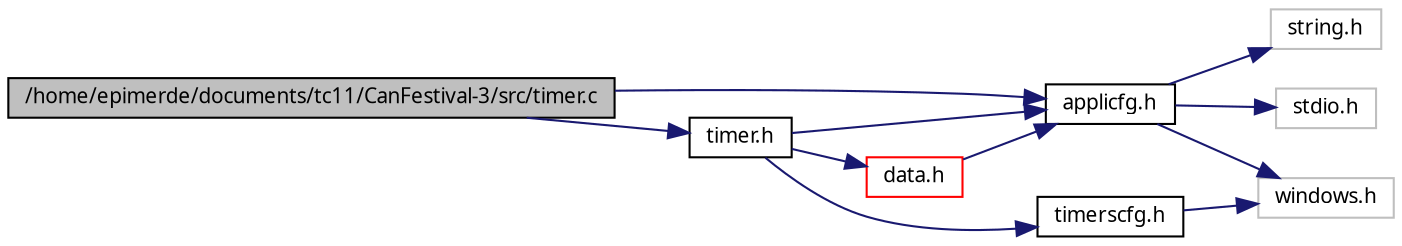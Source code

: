 digraph G
{
  edge [fontname="FreeSans.ttf",fontsize=10,labelfontname="FreeSans.ttf",labelfontsize=10];
  node [fontname="FreeSans.ttf",fontsize=10,shape=record];
  rankdir=LR;
  Node1 [label="/home/epimerde/documents/tc11/CanFestival-3/src/timer.c",height=0.2,width=0.4,color="black", fillcolor="grey75", style="filled" fontcolor="black"];
  Node1 -> Node2 [color="midnightblue",fontsize=10,style="solid",fontname="FreeSans.ttf"];
  Node2 [label="applicfg.h",height=0.2,width=0.4,color="black", fillcolor="white", style="filled",URL="$win32_2applicfg_8h.html"];
  Node2 -> Node3 [color="midnightblue",fontsize=10,style="solid",fontname="FreeSans.ttf"];
  Node3 [label="windows.h",height=0.2,width=0.4,color="grey75", fillcolor="white", style="filled"];
  Node2 -> Node4 [color="midnightblue",fontsize=10,style="solid",fontname="FreeSans.ttf"];
  Node4 [label="string.h",height=0.2,width=0.4,color="grey75", fillcolor="white", style="filled"];
  Node2 -> Node5 [color="midnightblue",fontsize=10,style="solid",fontname="FreeSans.ttf"];
  Node5 [label="stdio.h",height=0.2,width=0.4,color="grey75", fillcolor="white", style="filled"];
  Node1 -> Node6 [color="midnightblue",fontsize=10,style="solid",fontname="FreeSans.ttf"];
  Node6 [label="timer.h",height=0.2,width=0.4,color="black", fillcolor="white", style="filled",URL="$timer_8h.html"];
  Node6 -> Node7 [color="midnightblue",fontsize=10,style="solid",fontname="FreeSans.ttf"];
  Node7 [label="timerscfg.h",height=0.2,width=0.4,color="black", fillcolor="white", style="filled",URL="$win32_2timerscfg_8h.html"];
  Node7 -> Node3 [color="midnightblue",fontsize=10,style="solid",fontname="FreeSans.ttf"];
  Node6 -> Node2 [color="midnightblue",fontsize=10,style="solid",fontname="FreeSans.ttf"];
  Node6 -> Node8 [color="midnightblue",fontsize=10,style="solid",fontname="FreeSans.ttf"];
  Node8 [label="data.h",height=0.2,width=0.4,color="red", fillcolor="white", style="filled",URL="$data_8h.html"];
  Node8 -> Node2 [color="midnightblue",fontsize=10,style="solid",fontname="FreeSans.ttf"];
}
